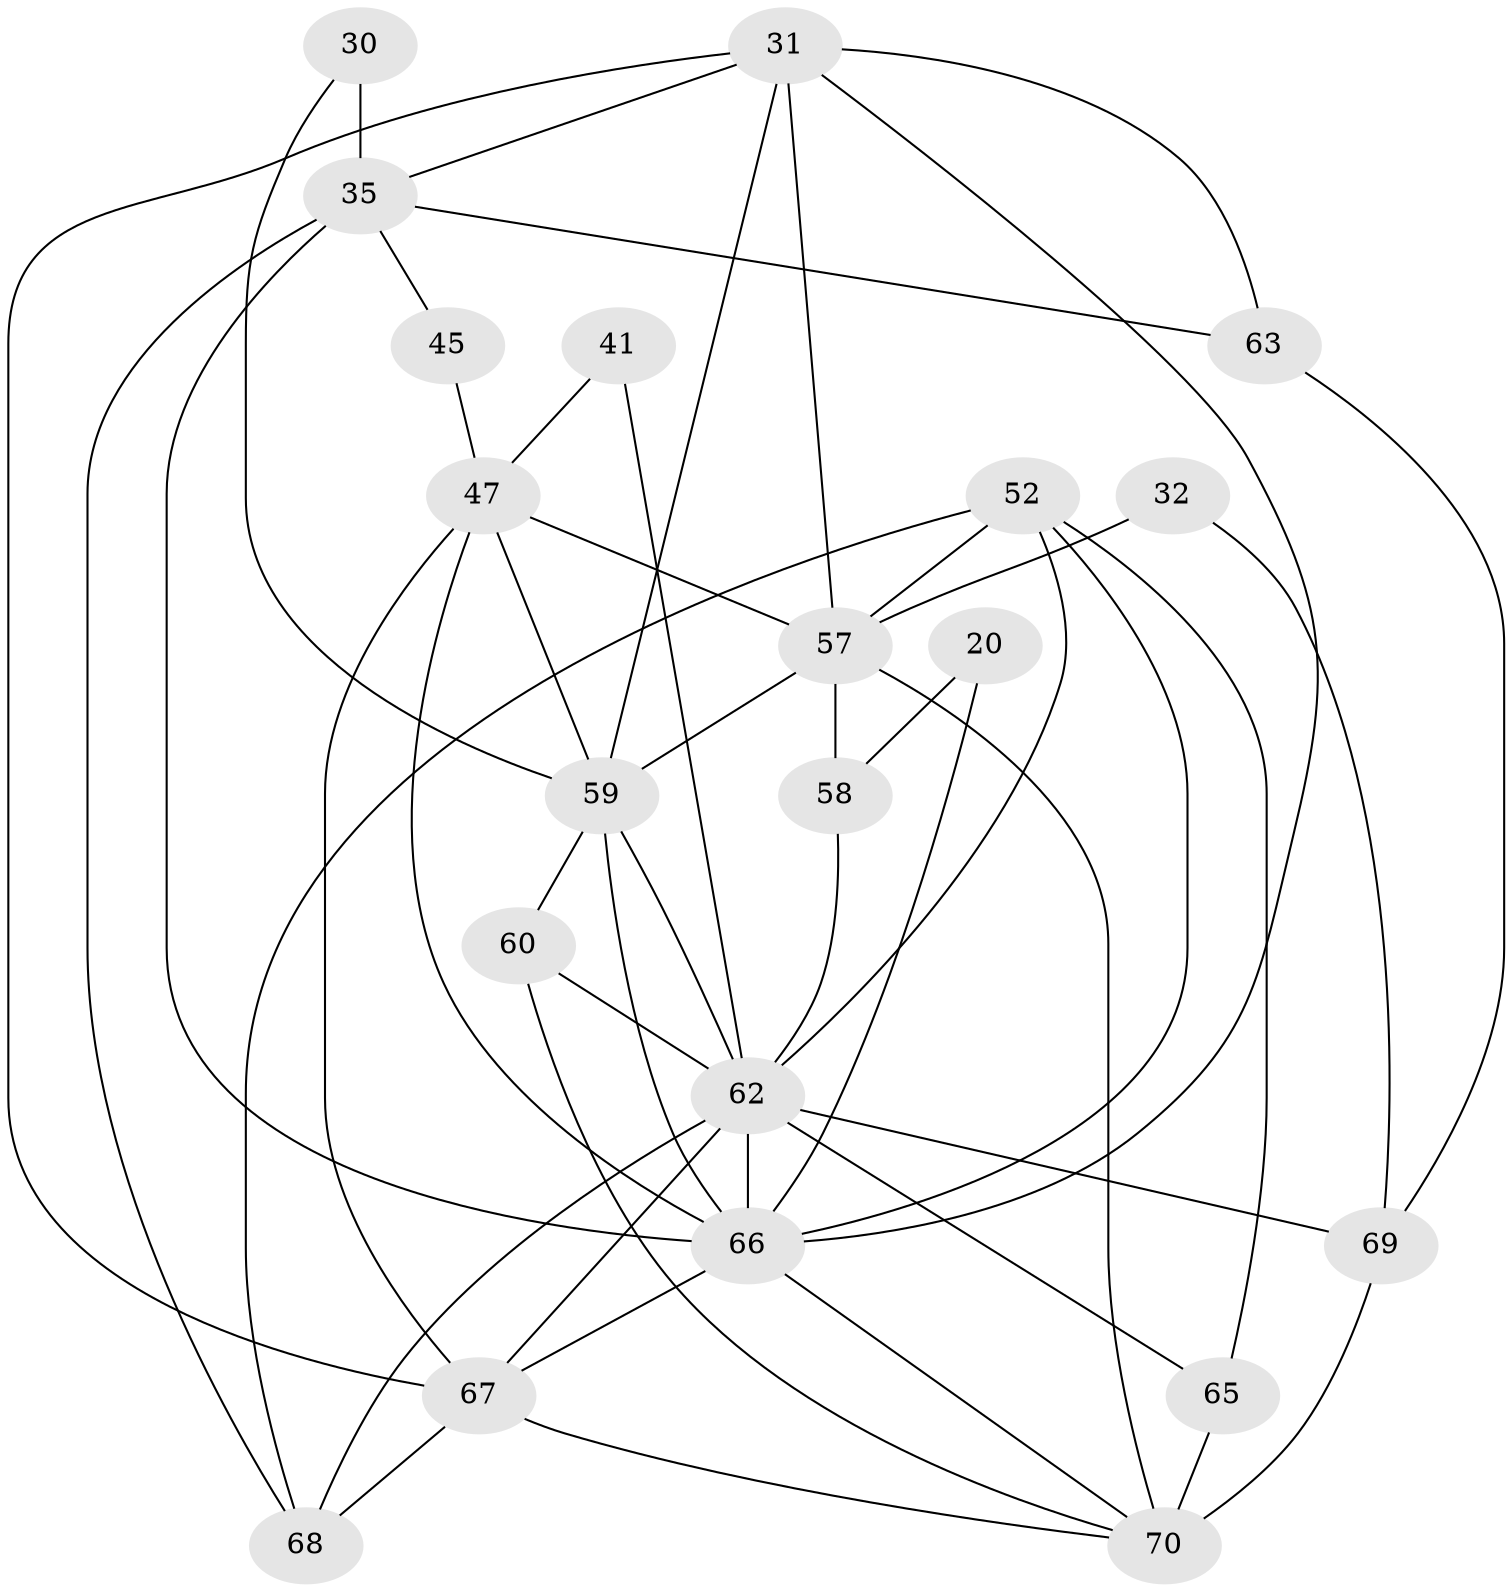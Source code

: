 // original degree distribution, {5: 0.18571428571428572, 6: 0.1, 4: 0.3, 3: 0.22857142857142856, 2: 0.14285714285714285, 7: 0.04285714285714286}
// Generated by graph-tools (version 1.1) at 2025/52/03/04/25 21:52:24]
// undirected, 21 vertices, 49 edges
graph export_dot {
graph [start="1"]
  node [color=gray90,style=filled];
  20;
  30;
  31 [super="+29+12"];
  32;
  35 [super="+16+25"];
  41;
  45;
  47 [super="+11+44"];
  52 [super="+13+7+15"];
  57 [super="+3+38+8"];
  58;
  59 [super="+54+56"];
  60 [super="+5"];
  62 [super="+43+51"];
  63 [super="+37"];
  65 [super="+26"];
  66 [super="+22+53+55"];
  67 [super="+36+17+46+64"];
  68 [super="+61"];
  69 [super="+19"];
  70 [super="+21+48+27+28"];
  20 -- 58;
  20 -- 66;
  30 -- 59 [weight=2];
  30 -- 35 [weight=3];
  31 -- 63 [weight=2];
  31 -- 59;
  31 -- 66;
  31 -- 57;
  31 -- 67 [weight=2];
  31 -- 35;
  32 -- 57 [weight=2];
  32 -- 69;
  35 -- 66 [weight=2];
  35 -- 68;
  35 -- 45;
  35 -- 63 [weight=2];
  41 -- 47;
  41 -- 62;
  45 -- 47;
  47 -- 57 [weight=4];
  47 -- 59 [weight=2];
  47 -- 67 [weight=3];
  47 -- 66;
  52 -- 66 [weight=4];
  52 -- 57 [weight=3];
  52 -- 68 [weight=2];
  52 -- 65;
  52 -- 62;
  57 -- 70;
  57 -- 59 [weight=2];
  57 -- 58 [weight=3];
  58 -- 62 [weight=2];
  59 -- 60 [weight=3];
  59 -- 66 [weight=2];
  59 -- 62 [weight=2];
  60 -- 62 [weight=2];
  60 -- 70;
  62 -- 65 [weight=2];
  62 -- 66 [weight=3];
  62 -- 67 [weight=2];
  62 -- 68;
  62 -- 69;
  63 -- 69;
  65 -- 70 [weight=3];
  66 -- 70;
  66 -- 67 [weight=3];
  67 -- 70 [weight=2];
  67 -- 68 [weight=2];
  69 -- 70 [weight=2];
}
